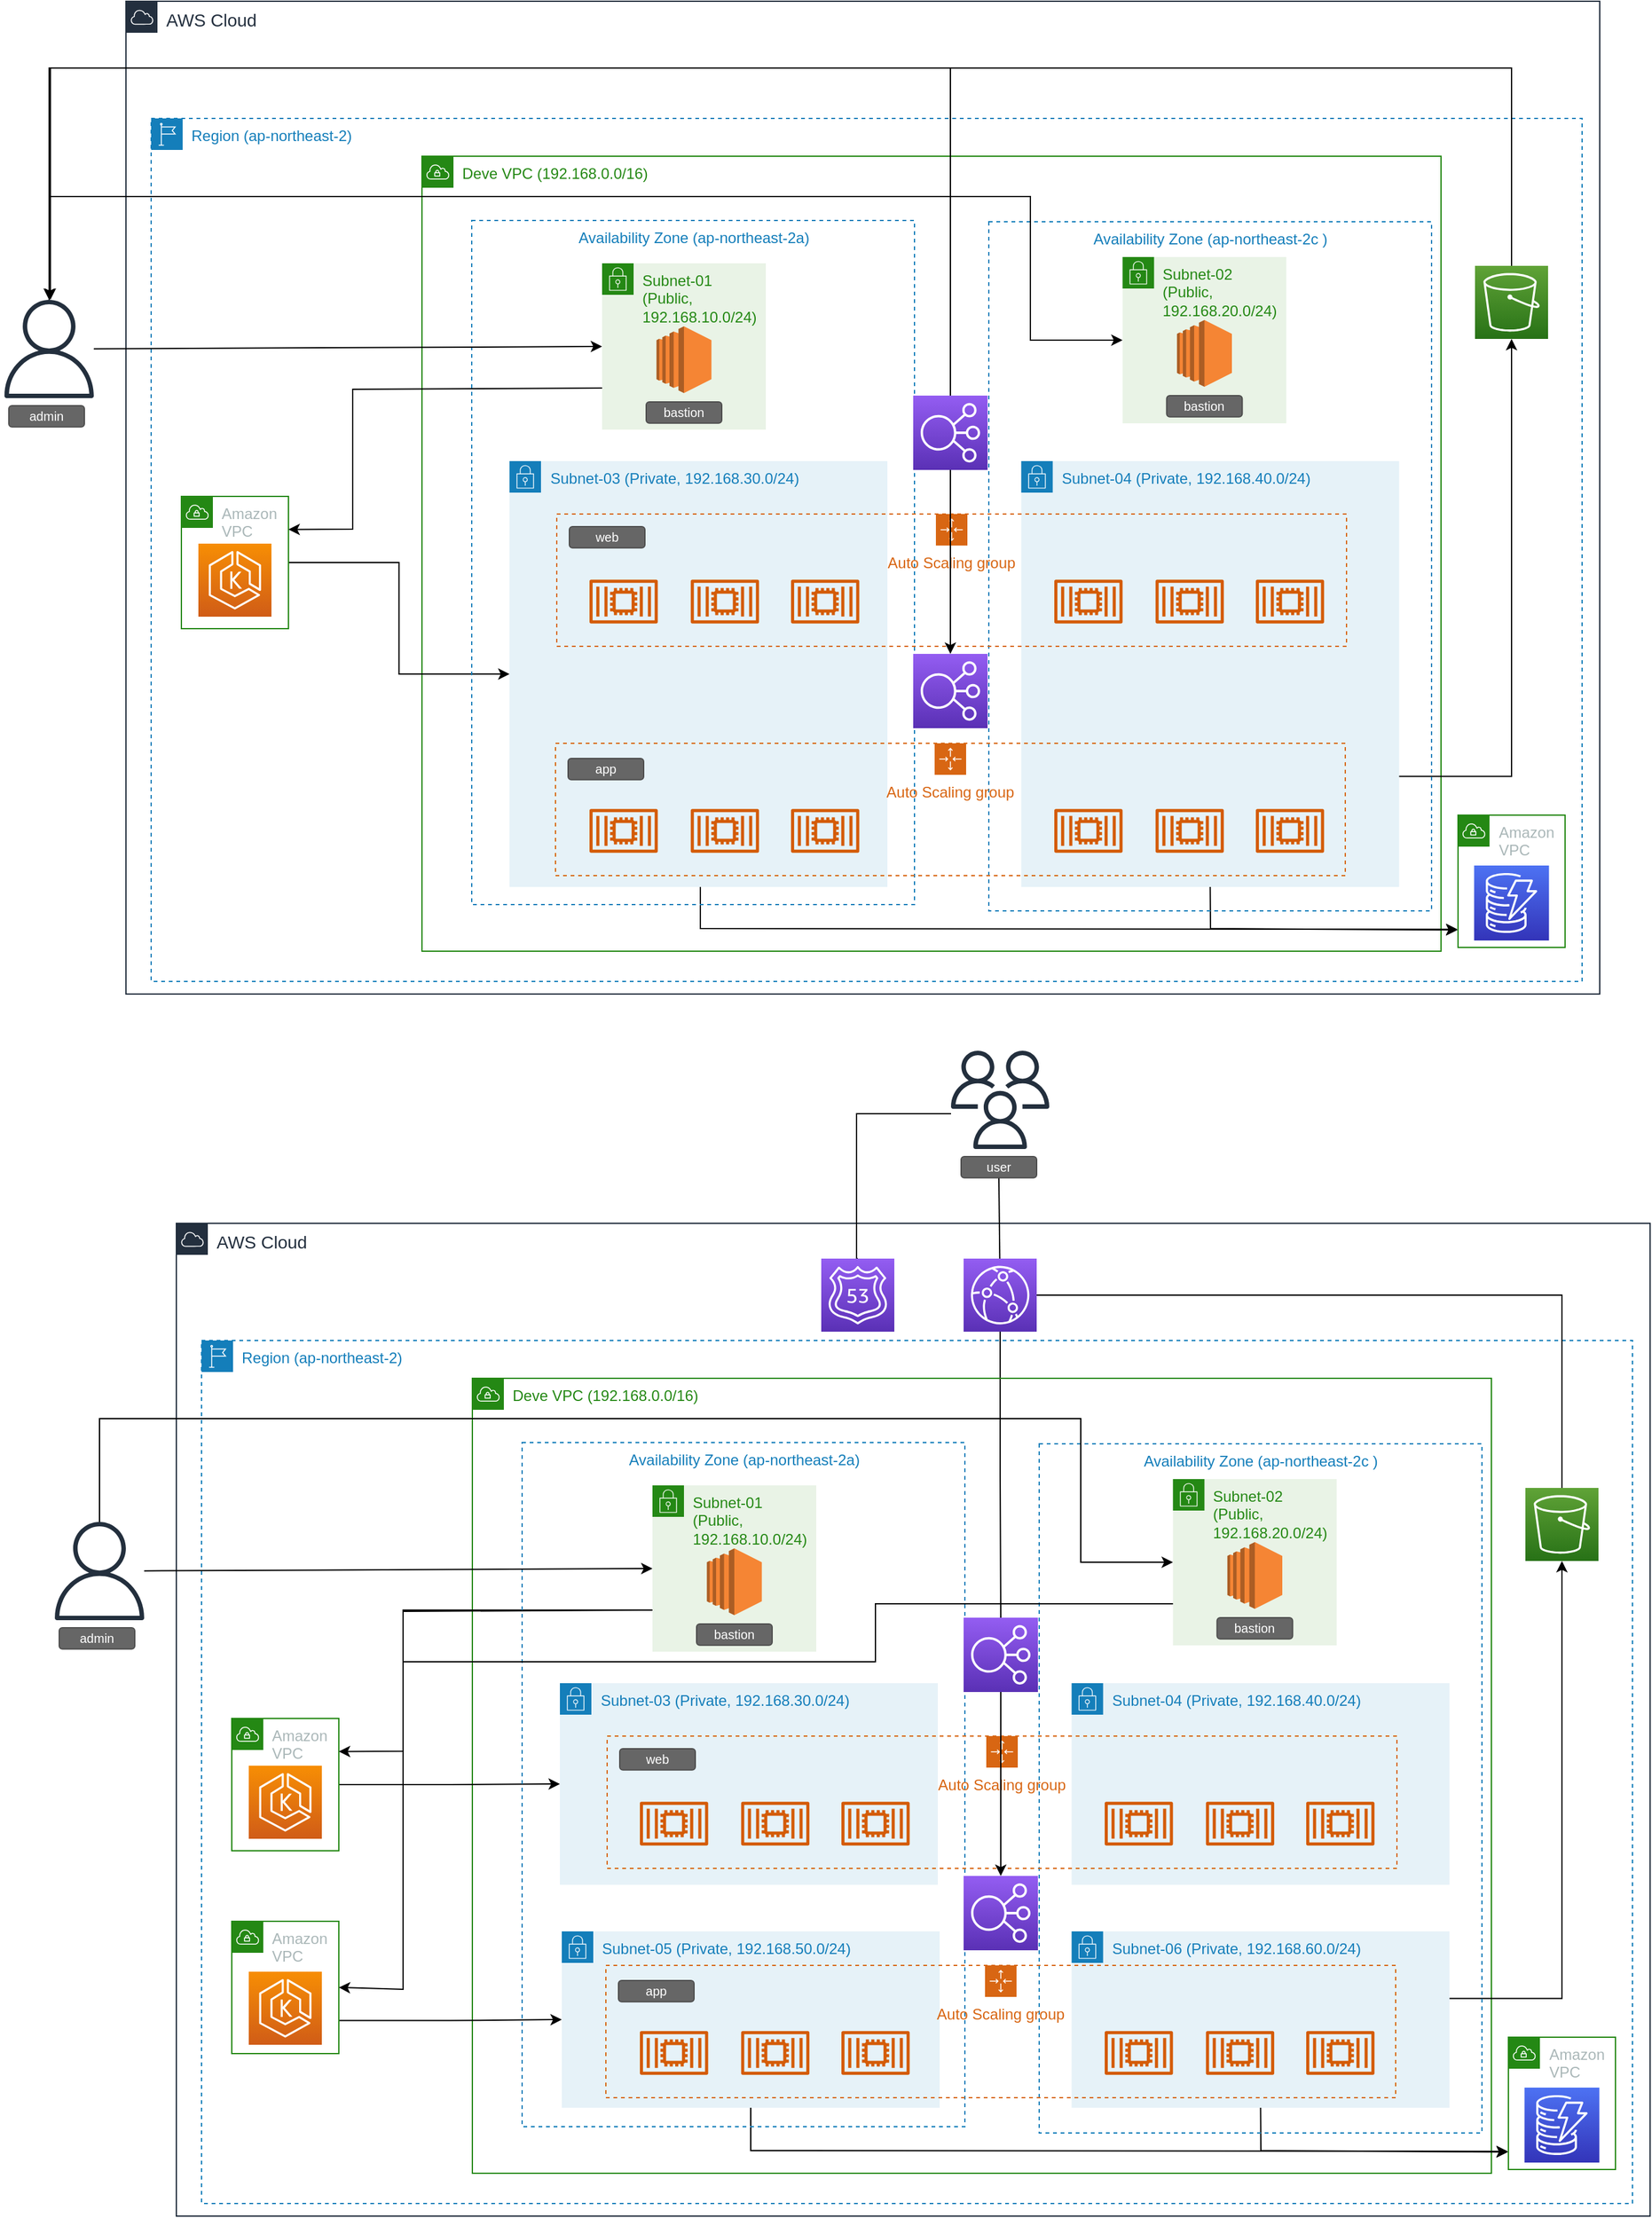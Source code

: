 <mxfile version="21.5.2" type="github">
  <diagram name="페이지-1" id="lneoix6-fOL7pXHiPb1I">
    <mxGraphModel dx="3270" dy="-155" grid="1" gridSize="10" guides="1" tooltips="1" connect="1" arrows="1" fold="1" page="1" pageScale="1" pageWidth="827" pageHeight="1169" math="0" shadow="0">
      <root>
        <mxCell id="0" />
        <mxCell id="1" parent="0" />
        <mxCell id="wNJFXbOBPGAfhAhCMsnr-1" value="&lt;font style=&quot;font-size: 14px;&quot;&gt;AWS Cloud&lt;/font&gt;" style="points=[[0,0],[0.25,0],[0.5,0],[0.75,0],[1,0],[1,0.25],[1,0.5],[1,0.75],[1,1],[0.75,1],[0.5,1],[0.25,1],[0,1],[0,0.75],[0,0.5],[0,0.25]];outlineConnect=0;gradientColor=none;html=1;whiteSpace=wrap;fontSize=12;fontStyle=0;container=0;pointerEvents=0;collapsible=0;recursiveResize=0;shape=mxgraph.aws4.group;grIcon=mxgraph.aws4.group_aws_cloud;strokeColor=#232F3E;fillColor=none;verticalAlign=top;align=left;spacingLeft=30;fontColor=#232F3E;dashed=0;" vertex="1" parent="1">
          <mxGeometry x="1130" y="2567" width="1170" height="788" as="geometry" />
        </mxCell>
        <mxCell id="wNJFXbOBPGAfhAhCMsnr-2" value="" style="group" vertex="1" connectable="0" parent="1">
          <mxGeometry x="1030" y="2804" width="78" height="100.88" as="geometry" />
        </mxCell>
        <mxCell id="wNJFXbOBPGAfhAhCMsnr-3" value="" style="sketch=0;outlineConnect=0;fontColor=#232F3E;gradientColor=none;fillColor=#232F3D;strokeColor=none;dashed=0;verticalLabelPosition=bottom;verticalAlign=top;align=center;html=1;fontSize=12;fontStyle=0;aspect=fixed;pointerEvents=1;shape=mxgraph.aws4.user;" vertex="1" parent="wNJFXbOBPGAfhAhCMsnr-2">
          <mxGeometry width="78" height="78" as="geometry" />
        </mxCell>
        <mxCell id="wNJFXbOBPGAfhAhCMsnr-4" value="admin" style="rounded=1;html=1;shadow=0;dashed=0;whiteSpace=wrap;fontSize=10;fillColor=#666666;align=center;strokeColor=#4D4D4D;fontColor=#ffffff;" vertex="1" parent="wNJFXbOBPGAfhAhCMsnr-2">
          <mxGeometry x="7" y="84" width="60" height="16.88" as="geometry" />
        </mxCell>
        <mxCell id="wNJFXbOBPGAfhAhCMsnr-5" value="Region (ap-northeast-2)" style="points=[[0,0],[0.25,0],[0.5,0],[0.75,0],[1,0],[1,0.25],[1,0.5],[1,0.75],[1,1],[0.75,1],[0.5,1],[0.25,1],[0,1],[0,0.75],[0,0.5],[0,0.25]];outlineConnect=0;gradientColor=none;html=1;whiteSpace=wrap;fontSize=12;fontStyle=0;container=0;pointerEvents=0;collapsible=0;recursiveResize=0;shape=mxgraph.aws4.group;grIcon=mxgraph.aws4.group_region;strokeColor=#147EBA;fillColor=none;verticalAlign=top;align=left;spacingLeft=30;fontColor=#147EBA;dashed=1;" vertex="1" parent="1">
          <mxGeometry x="1150" y="2660" width="1136" height="685" as="geometry" />
        </mxCell>
        <mxCell id="wNJFXbOBPGAfhAhCMsnr-6" value="&lt;font color=&quot;#248814&quot;&gt;Deve VPC (192.168.0.0/16)&lt;/font&gt;" style="points=[[0,0],[0.25,0],[0.5,0],[0.75,0],[1,0],[1,0.25],[1,0.5],[1,0.75],[1,1],[0.75,1],[0.5,1],[0.25,1],[0,1],[0,0.75],[0,0.5],[0,0.25]];outlineConnect=0;gradientColor=none;html=1;whiteSpace=wrap;fontSize=12;fontStyle=0;container=0;pointerEvents=0;collapsible=0;recursiveResize=0;shape=mxgraph.aws4.group;grIcon=mxgraph.aws4.group_vpc;strokeColor=#248814;fillColor=none;verticalAlign=top;align=left;spacingLeft=30;fontColor=#AAB7B8;dashed=0;" vertex="1" parent="1">
          <mxGeometry x="1365" y="2690" width="809" height="631" as="geometry" />
        </mxCell>
        <mxCell id="wNJFXbOBPGAfhAhCMsnr-7" style="edgeStyle=orthogonalEdgeStyle;rounded=0;orthogonalLoop=1;jettySize=auto;html=1;exitX=1;exitY=0.5;exitDx=0;exitDy=0;" edge="1" parent="1" source="wNJFXbOBPGAfhAhCMsnr-8" target="wNJFXbOBPGAfhAhCMsnr-22">
          <mxGeometry relative="1" as="geometry" />
        </mxCell>
        <mxCell id="wNJFXbOBPGAfhAhCMsnr-8" value="Amazon VPC" style="points=[[0,0],[0.25,0],[0.5,0],[0.75,0],[1,0],[1,0.25],[1,0.5],[1,0.75],[1,1],[0.75,1],[0.5,1],[0.25,1],[0,1],[0,0.75],[0,0.5],[0,0.25]];outlineConnect=0;gradientColor=none;html=1;whiteSpace=wrap;fontSize=12;fontStyle=0;container=1;pointerEvents=0;collapsible=0;recursiveResize=0;shape=mxgraph.aws4.group;grIcon=mxgraph.aws4.group_vpc;strokeColor=#248814;fillColor=none;verticalAlign=top;align=left;spacingLeft=30;fontColor=#AAB7B8;dashed=0;" vertex="1" parent="1">
          <mxGeometry x="1174" y="2960" width="85" height="105" as="geometry" />
        </mxCell>
        <mxCell id="wNJFXbOBPGAfhAhCMsnr-9" value="" style="sketch=0;points=[[0,0,0],[0.25,0,0],[0.5,0,0],[0.75,0,0],[1,0,0],[0,1,0],[0.25,1,0],[0.5,1,0],[0.75,1,0],[1,1,0],[0,0.25,0],[0,0.5,0],[0,0.75,0],[1,0.25,0],[1,0.5,0],[1,0.75,0]];outlineConnect=0;fontColor=#232F3E;gradientColor=#F78E04;gradientDirection=north;fillColor=#D05C17;strokeColor=#ffffff;dashed=0;verticalLabelPosition=bottom;verticalAlign=top;align=center;html=1;fontSize=12;fontStyle=0;aspect=fixed;shape=mxgraph.aws4.resourceIcon;resIcon=mxgraph.aws4.eks;" vertex="1" parent="wNJFXbOBPGAfhAhCMsnr-8">
          <mxGeometry x="13.5" y="37.5" width="58" height="58" as="geometry" />
        </mxCell>
        <mxCell id="wNJFXbOBPGAfhAhCMsnr-10" style="edgeStyle=none;rounded=0;orthogonalLoop=1;jettySize=auto;html=1;exitX=0;exitY=0.75;exitDx=0;exitDy=0;entryX=1;entryY=0.25;entryDx=0;entryDy=0;" edge="1" parent="1" source="wNJFXbOBPGAfhAhCMsnr-19" target="wNJFXbOBPGAfhAhCMsnr-8">
          <mxGeometry relative="1" as="geometry">
            <Array as="points">
              <mxPoint x="1310" y="2875" />
              <mxPoint x="1310" y="2986" />
            </Array>
            <mxPoint x="1310" y="2975" as="targetPoint" />
          </mxGeometry>
        </mxCell>
        <mxCell id="wNJFXbOBPGAfhAhCMsnr-11" style="edgeStyle=orthogonalEdgeStyle;rounded=0;orthogonalLoop=1;jettySize=auto;html=1;exitX=0.5;exitY=0;exitDx=0;exitDy=0;exitPerimeter=0;" edge="1" parent="1" source="wNJFXbOBPGAfhAhCMsnr-12" target="wNJFXbOBPGAfhAhCMsnr-3">
          <mxGeometry relative="1" as="geometry">
            <Array as="points">
              <mxPoint x="2230" y="2620" />
              <mxPoint x="1070" y="2620" />
            </Array>
          </mxGeometry>
        </mxCell>
        <mxCell id="wNJFXbOBPGAfhAhCMsnr-12" value="" style="sketch=0;points=[[0,0,0],[0.25,0,0],[0.5,0,0],[0.75,0,0],[1,0,0],[0,1,0],[0.25,1,0],[0.5,1,0],[0.75,1,0],[1,1,0],[0,0.25,0],[0,0.5,0],[0,0.75,0],[1,0.25,0],[1,0.5,0],[1,0.75,0]];outlineConnect=0;fontColor=#232F3E;gradientColor=#60A337;gradientDirection=north;fillColor=#277116;strokeColor=#ffffff;dashed=0;verticalLabelPosition=bottom;verticalAlign=top;align=center;html=1;fontSize=12;fontStyle=0;aspect=fixed;shape=mxgraph.aws4.resourceIcon;resIcon=mxgraph.aws4.s3;" vertex="1" parent="1">
          <mxGeometry x="2201" y="2777" width="58" height="58" as="geometry" />
        </mxCell>
        <mxCell id="wNJFXbOBPGAfhAhCMsnr-13" style="edgeStyle=orthogonalEdgeStyle;rounded=0;orthogonalLoop=1;jettySize=auto;html=1;exitX=1;exitY=0.25;exitDx=0;exitDy=0;entryX=0.5;entryY=1;entryDx=0;entryDy=0;entryPerimeter=0;" edge="1" parent="1" source="wNJFXbOBPGAfhAhCMsnr-30" target="wNJFXbOBPGAfhAhCMsnr-12">
          <mxGeometry relative="1" as="geometry">
            <Array as="points">
              <mxPoint x="2230" y="3182" />
            </Array>
          </mxGeometry>
        </mxCell>
        <mxCell id="wNJFXbOBPGAfhAhCMsnr-14" value="Amazon VPC" style="points=[[0,0],[0.25,0],[0.5,0],[0.75,0],[1,0],[1,0.25],[1,0.5],[1,0.75],[1,1],[0.75,1],[0.5,1],[0.25,1],[0,1],[0,0.75],[0,0.5],[0,0.25]];outlineConnect=0;gradientColor=none;html=1;whiteSpace=wrap;fontSize=12;fontStyle=0;container=1;pointerEvents=0;collapsible=0;recursiveResize=0;shape=mxgraph.aws4.group;grIcon=mxgraph.aws4.group_vpc;strokeColor=#248814;fillColor=none;verticalAlign=top;align=left;spacingLeft=30;fontColor=#AAB7B8;dashed=0;" vertex="1" parent="1">
          <mxGeometry x="2187.5" y="3213" width="85" height="105" as="geometry" />
        </mxCell>
        <mxCell id="wNJFXbOBPGAfhAhCMsnr-15" value="" style="sketch=0;points=[[0,0,0],[0.25,0,0],[0.5,0,0],[0.75,0,0],[1,0,0],[0,1,0],[0.25,1,0],[0.5,1,0],[0.75,1,0],[1,1,0],[0,0.25,0],[0,0.5,0],[0,0.75,0],[1,0.25,0],[1,0.5,0],[1,0.75,0]];outlineConnect=0;fontColor=#232F3E;gradientColor=#4D72F3;gradientDirection=north;fillColor=#3334B9;strokeColor=#ffffff;dashed=0;verticalLabelPosition=bottom;verticalAlign=top;align=center;html=1;fontSize=12;fontStyle=0;aspect=fixed;shape=mxgraph.aws4.resourceIcon;resIcon=mxgraph.aws4.dynamodb;" vertex="1" parent="wNJFXbOBPGAfhAhCMsnr-14">
          <mxGeometry x="12.78" y="40" width="59.44" height="59.44" as="geometry" />
        </mxCell>
        <mxCell id="wNJFXbOBPGAfhAhCMsnr-16" value="" style="endArrow=classic;html=1;rounded=0;exitX=0.5;exitY=1;exitDx=0;exitDy=0;entryX=-0.005;entryY=0.868;entryDx=0;entryDy=0;entryPerimeter=0;" edge="1" parent="1" target="wNJFXbOBPGAfhAhCMsnr-14">
          <mxGeometry width="50" height="50" relative="1" as="geometry">
            <mxPoint x="1990.75" y="3269" as="sourcePoint" />
            <mxPoint x="1585" y="3308" as="targetPoint" />
            <Array as="points">
              <mxPoint x="1991" y="3303" />
            </Array>
          </mxGeometry>
        </mxCell>
        <mxCell id="wNJFXbOBPGAfhAhCMsnr-17" value="" style="endArrow=classic;html=1;rounded=0;entryX=-0.005;entryY=0.863;entryDx=0;entryDy=0;exitX=0.5;exitY=1;exitDx=0;exitDy=0;entryPerimeter=0;" edge="1" parent="1" target="wNJFXbOBPGAfhAhCMsnr-14">
          <mxGeometry width="50" height="50" relative="1" as="geometry">
            <mxPoint x="1586" y="3269" as="sourcePoint" />
            <mxPoint x="1585.114" y="3300" as="targetPoint" />
            <Array as="points">
              <mxPoint x="1586" y="3303" />
            </Array>
          </mxGeometry>
        </mxCell>
        <mxCell id="wNJFXbOBPGAfhAhCMsnr-18" value="Availability Zone (ap-northeast-2a)" style="fillColor=none;strokeColor=#147EBA;dashed=1;verticalAlign=top;fontStyle=0;fontColor=#147EBA;whiteSpace=wrap;html=1;" vertex="1" parent="1">
          <mxGeometry x="1404.5" y="2741" width="351.5" height="543" as="geometry" />
        </mxCell>
        <mxCell id="wNJFXbOBPGAfhAhCMsnr-19" value="Subnet-01 (Public, 192.168.10.0/24)" style="points=[[0,0],[0.25,0],[0.5,0],[0.75,0],[1,0],[1,0.25],[1,0.5],[1,0.75],[1,1],[0.75,1],[0.5,1],[0.25,1],[0,1],[0,0.75],[0,0.5],[0,0.25]];outlineConnect=0;gradientColor=none;html=1;whiteSpace=wrap;fontSize=12;fontStyle=0;container=1;pointerEvents=0;collapsible=0;recursiveResize=0;shape=mxgraph.aws4.group;grIcon=mxgraph.aws4.group_security_group;grStroke=0;strokeColor=#248814;fillColor=#E9F3E6;verticalAlign=top;align=left;spacingLeft=30;fontColor=#248814;dashed=0;" vertex="1" parent="1">
          <mxGeometry x="1508" y="2775" width="130" height="132" as="geometry" />
        </mxCell>
        <mxCell id="wNJFXbOBPGAfhAhCMsnr-20" value="" style="outlineConnect=0;dashed=0;verticalLabelPosition=bottom;verticalAlign=top;align=center;html=1;shape=mxgraph.aws3.ec2;fillColor=#F58534;gradientColor=none;" vertex="1" parent="wNJFXbOBPGAfhAhCMsnr-19">
          <mxGeometry x="43.2" y="50" width="43.6" height="53" as="geometry" />
        </mxCell>
        <mxCell id="wNJFXbOBPGAfhAhCMsnr-21" value="bastion" style="rounded=1;html=1;shadow=0;dashed=0;whiteSpace=wrap;fontSize=10;fillColor=#666666;align=center;strokeColor=#4D4D4D;fontColor=#ffffff;" vertex="1" parent="wNJFXbOBPGAfhAhCMsnr-19">
          <mxGeometry x="35" y="110" width="60" height="16.88" as="geometry" />
        </mxCell>
        <mxCell id="wNJFXbOBPGAfhAhCMsnr-22" value="Subnet-03 (Private, 192.168.30.0/24)" style="points=[[0,0],[0.25,0],[0.5,0],[0.75,0],[1,0],[1,0.25],[1,0.5],[1,0.75],[1,1],[0.75,1],[0.5,1],[0.25,1],[0,1],[0,0.75],[0,0.5],[0,0.25]];outlineConnect=0;gradientColor=none;html=1;whiteSpace=wrap;fontSize=12;fontStyle=0;container=1;pointerEvents=0;collapsible=0;recursiveResize=0;shape=mxgraph.aws4.group;grIcon=mxgraph.aws4.group_security_group;grStroke=0;strokeColor=#147EBA;fillColor=#E6F2F8;verticalAlign=top;align=left;spacingLeft=30;fontColor=#147EBA;dashed=0;" vertex="1" parent="1">
          <mxGeometry x="1434.5" y="2932" width="300" height="338" as="geometry" />
        </mxCell>
        <mxCell id="wNJFXbOBPGAfhAhCMsnr-23" style="edgeStyle=none;rounded=0;orthogonalLoop=1;jettySize=auto;html=1;entryX=0;entryY=0.75;entryDx=0;entryDy=0;" edge="1" parent="wNJFXbOBPGAfhAhCMsnr-22">
          <mxGeometry relative="1" as="geometry">
            <mxPoint x="30" y="118.75" as="sourcePoint" />
            <mxPoint x="30" y="118.75" as="targetPoint" />
          </mxGeometry>
        </mxCell>
        <mxCell id="wNJFXbOBPGAfhAhCMsnr-24" value="Availability Zone (ap-northeast-2c )" style="fillColor=none;strokeColor=#147EBA;dashed=1;verticalAlign=top;fontStyle=0;fontColor=#147EBA;whiteSpace=wrap;html=1;" vertex="1" parent="1">
          <mxGeometry x="1815" y="2742" width="351.5" height="547" as="geometry" />
        </mxCell>
        <mxCell id="wNJFXbOBPGAfhAhCMsnr-25" value="Subnet-04 (Private, 192.168.40.0/24)" style="points=[[0,0],[0.25,0],[0.5,0],[0.75,0],[1,0],[1,0.25],[1,0.5],[1,0.75],[1,1],[0.75,1],[0.5,1],[0.25,1],[0,1],[0,0.75],[0,0.5],[0,0.25]];outlineConnect=0;gradientColor=none;html=1;whiteSpace=wrap;fontSize=12;fontStyle=0;container=1;pointerEvents=0;collapsible=0;recursiveResize=0;shape=mxgraph.aws4.group;grIcon=mxgraph.aws4.group_security_group;grStroke=0;strokeColor=#147EBA;fillColor=#E6F2F8;verticalAlign=top;align=left;spacingLeft=30;fontColor=#147EBA;dashed=0;" vertex="1" parent="1">
          <mxGeometry x="1840.75" y="2932" width="300" height="338" as="geometry" />
        </mxCell>
        <mxCell id="wNJFXbOBPGAfhAhCMsnr-26" value="Auto Scaling group" style="points=[[0,0],[0.25,0],[0.5,0],[0.75,0],[1,0],[1,0.25],[1,0.5],[1,0.75],[1,1],[0.75,1],[0.5,1],[0.25,1],[0,1],[0,0.75],[0,0.5],[0,0.25]];outlineConnect=0;gradientColor=none;html=1;whiteSpace=wrap;fontSize=12;fontStyle=0;container=1;pointerEvents=0;collapsible=0;recursiveResize=0;shape=mxgraph.aws4.groupCenter;grIcon=mxgraph.aws4.group_auto_scaling_group;grStroke=1;strokeColor=#D86613;fillColor=none;verticalAlign=top;align=center;fontColor=#D86613;dashed=1;spacingTop=25;" vertex="1" parent="1">
          <mxGeometry x="1472" y="2974" width="627" height="105" as="geometry" />
        </mxCell>
        <mxCell id="wNJFXbOBPGAfhAhCMsnr-27" value="web" style="rounded=1;html=1;shadow=0;dashed=0;whiteSpace=wrap;fontSize=10;fillColor=#666666;align=center;strokeColor=#4D4D4D;fontColor=#ffffff;" vertex="1" parent="wNJFXbOBPGAfhAhCMsnr-26">
          <mxGeometry x="10" y="10" width="60" height="16.88" as="geometry" />
        </mxCell>
        <mxCell id="wNJFXbOBPGAfhAhCMsnr-28" style="edgeStyle=none;rounded=0;orthogonalLoop=1;jettySize=auto;html=1;entryX=0;entryY=0.75;entryDx=0;entryDy=0;" edge="1" parent="1" source="wNJFXbOBPGAfhAhCMsnr-26" target="wNJFXbOBPGAfhAhCMsnr-26">
          <mxGeometry relative="1" as="geometry" />
        </mxCell>
        <mxCell id="wNJFXbOBPGAfhAhCMsnr-29" value="" style="sketch=0;points=[[0,0,0],[0.25,0,0],[0.5,0,0],[0.75,0,0],[1,0,0],[0,1,0],[0.25,1,0],[0.5,1,0],[0.75,1,0],[1,1,0],[0,0.25,0],[0,0.5,0],[0,0.75,0],[1,0.25,0],[1,0.5,0],[1,0.75,0]];outlineConnect=0;fontColor=#232F3E;gradientColor=#945DF2;gradientDirection=north;fillColor=#5A30B5;strokeColor=#ffffff;dashed=0;verticalLabelPosition=bottom;verticalAlign=top;align=center;html=1;fontSize=12;fontStyle=0;aspect=fixed;shape=mxgraph.aws4.resourceIcon;resIcon=mxgraph.aws4.elastic_load_balancing;" vertex="1" parent="1">
          <mxGeometry x="1755" y="3085" width="59" height="59" as="geometry" />
        </mxCell>
        <mxCell id="wNJFXbOBPGAfhAhCMsnr-30" value="Auto Scaling group" style="points=[[0,0],[0.25,0],[0.5,0],[0.75,0],[1,0],[1,0.25],[1,0.5],[1,0.75],[1,1],[0.75,1],[0.5,1],[0.25,1],[0,1],[0,0.75],[0,0.5],[0,0.25]];outlineConnect=0;gradientColor=none;html=1;whiteSpace=wrap;fontSize=12;fontStyle=0;container=1;pointerEvents=0;collapsible=0;recursiveResize=0;shape=mxgraph.aws4.groupCenter;grIcon=mxgraph.aws4.group_auto_scaling_group;grStroke=1;strokeColor=#D86613;fillColor=none;verticalAlign=top;align=center;fontColor=#D86613;dashed=1;spacingTop=25;" vertex="1" parent="1">
          <mxGeometry x="1471" y="3156" width="627" height="105" as="geometry" />
        </mxCell>
        <mxCell id="wNJFXbOBPGAfhAhCMsnr-31" value="app" style="rounded=1;html=1;shadow=0;dashed=0;whiteSpace=wrap;fontSize=10;fillColor=#666666;align=center;strokeColor=#4D4D4D;fontColor=#ffffff;" vertex="1" parent="wNJFXbOBPGAfhAhCMsnr-30">
          <mxGeometry x="10" y="12" width="60" height="16.88" as="geometry" />
        </mxCell>
        <mxCell id="wNJFXbOBPGAfhAhCMsnr-32" value="" style="sketch=0;outlineConnect=0;fontColor=#232F3E;gradientColor=none;fillColor=#D45B07;strokeColor=none;dashed=0;verticalLabelPosition=bottom;verticalAlign=top;align=center;html=1;fontSize=12;fontStyle=0;aspect=fixed;pointerEvents=1;shape=mxgraph.aws4.container_2;" vertex="1" parent="1">
          <mxGeometry x="1498" y="3026" width="54.2" height="35" as="geometry" />
        </mxCell>
        <mxCell id="wNJFXbOBPGAfhAhCMsnr-33" value="" style="sketch=0;outlineConnect=0;fontColor=#232F3E;gradientColor=none;fillColor=#D45B07;strokeColor=none;dashed=0;verticalLabelPosition=bottom;verticalAlign=top;align=center;html=1;fontSize=12;fontStyle=0;aspect=fixed;pointerEvents=1;shape=mxgraph.aws4.container_2;" vertex="1" parent="1">
          <mxGeometry x="1578.38" y="3026" width="54.2" height="35" as="geometry" />
        </mxCell>
        <mxCell id="wNJFXbOBPGAfhAhCMsnr-34" value="" style="sketch=0;outlineConnect=0;fontColor=#232F3E;gradientColor=none;fillColor=#D45B07;strokeColor=none;dashed=0;verticalLabelPosition=bottom;verticalAlign=top;align=center;html=1;fontSize=12;fontStyle=0;aspect=fixed;pointerEvents=1;shape=mxgraph.aws4.container_2;" vertex="1" parent="1">
          <mxGeometry x="1657.98" y="3026" width="54.2" height="35" as="geometry" />
        </mxCell>
        <mxCell id="wNJFXbOBPGAfhAhCMsnr-35" value="" style="sketch=0;outlineConnect=0;fontColor=#232F3E;gradientColor=none;fillColor=#D45B07;strokeColor=none;dashed=0;verticalLabelPosition=bottom;verticalAlign=top;align=center;html=1;fontSize=12;fontStyle=0;aspect=fixed;pointerEvents=1;shape=mxgraph.aws4.container_2;" vertex="1" parent="1">
          <mxGeometry x="1867" y="3026" width="54.2" height="35" as="geometry" />
        </mxCell>
        <mxCell id="wNJFXbOBPGAfhAhCMsnr-36" value="" style="sketch=0;outlineConnect=0;fontColor=#232F3E;gradientColor=none;fillColor=#D45B07;strokeColor=none;dashed=0;verticalLabelPosition=bottom;verticalAlign=top;align=center;html=1;fontSize=12;fontStyle=0;aspect=fixed;pointerEvents=1;shape=mxgraph.aws4.container_2;" vertex="1" parent="1">
          <mxGeometry x="1947.38" y="3026" width="54.2" height="35" as="geometry" />
        </mxCell>
        <mxCell id="wNJFXbOBPGAfhAhCMsnr-37" value="" style="sketch=0;outlineConnect=0;fontColor=#232F3E;gradientColor=none;fillColor=#D45B07;strokeColor=none;dashed=0;verticalLabelPosition=bottom;verticalAlign=top;align=center;html=1;fontSize=12;fontStyle=0;aspect=fixed;pointerEvents=1;shape=mxgraph.aws4.container_2;" vertex="1" parent="1">
          <mxGeometry x="2026.98" y="3026" width="54.2" height="35" as="geometry" />
        </mxCell>
        <mxCell id="wNJFXbOBPGAfhAhCMsnr-38" value="" style="sketch=0;outlineConnect=0;fontColor=#232F3E;gradientColor=none;fillColor=#D45B07;strokeColor=none;dashed=0;verticalLabelPosition=bottom;verticalAlign=top;align=center;html=1;fontSize=12;fontStyle=0;aspect=fixed;pointerEvents=1;shape=mxgraph.aws4.container_2;" vertex="1" parent="1">
          <mxGeometry x="1498" y="3208" width="54.2" height="35" as="geometry" />
        </mxCell>
        <mxCell id="wNJFXbOBPGAfhAhCMsnr-39" value="" style="sketch=0;outlineConnect=0;fontColor=#232F3E;gradientColor=none;fillColor=#D45B07;strokeColor=none;dashed=0;verticalLabelPosition=bottom;verticalAlign=top;align=center;html=1;fontSize=12;fontStyle=0;aspect=fixed;pointerEvents=1;shape=mxgraph.aws4.container_2;" vertex="1" parent="1">
          <mxGeometry x="1578.38" y="3208" width="54.2" height="35" as="geometry" />
        </mxCell>
        <mxCell id="wNJFXbOBPGAfhAhCMsnr-40" value="" style="sketch=0;outlineConnect=0;fontColor=#232F3E;gradientColor=none;fillColor=#D45B07;strokeColor=none;dashed=0;verticalLabelPosition=bottom;verticalAlign=top;align=center;html=1;fontSize=12;fontStyle=0;aspect=fixed;pointerEvents=1;shape=mxgraph.aws4.container_2;" vertex="1" parent="1">
          <mxGeometry x="1657.98" y="3208" width="54.2" height="35" as="geometry" />
        </mxCell>
        <mxCell id="wNJFXbOBPGAfhAhCMsnr-41" value="" style="sketch=0;outlineConnect=0;fontColor=#232F3E;gradientColor=none;fillColor=#D45B07;strokeColor=none;dashed=0;verticalLabelPosition=bottom;verticalAlign=top;align=center;html=1;fontSize=12;fontStyle=0;aspect=fixed;pointerEvents=1;shape=mxgraph.aws4.container_2;" vertex="1" parent="1">
          <mxGeometry x="1867" y="3208" width="54.2" height="35" as="geometry" />
        </mxCell>
        <mxCell id="wNJFXbOBPGAfhAhCMsnr-42" value="" style="sketch=0;outlineConnect=0;fontColor=#232F3E;gradientColor=none;fillColor=#D45B07;strokeColor=none;dashed=0;verticalLabelPosition=bottom;verticalAlign=top;align=center;html=1;fontSize=12;fontStyle=0;aspect=fixed;pointerEvents=1;shape=mxgraph.aws4.container_2;" vertex="1" parent="1">
          <mxGeometry x="1947.38" y="3208" width="54.2" height="35" as="geometry" />
        </mxCell>
        <mxCell id="wNJFXbOBPGAfhAhCMsnr-43" value="" style="sketch=0;outlineConnect=0;fontColor=#232F3E;gradientColor=none;fillColor=#D45B07;strokeColor=none;dashed=0;verticalLabelPosition=bottom;verticalAlign=top;align=center;html=1;fontSize=12;fontStyle=0;aspect=fixed;pointerEvents=1;shape=mxgraph.aws4.container_2;" vertex="1" parent="1">
          <mxGeometry x="2026.98" y="3208" width="54.2" height="35" as="geometry" />
        </mxCell>
        <mxCell id="wNJFXbOBPGAfhAhCMsnr-44" value="Subnet-02 (Public, 192.168.20.0/24)" style="points=[[0,0],[0.25,0],[0.5,0],[0.75,0],[1,0],[1,0.25],[1,0.5],[1,0.75],[1,1],[0.75,1],[0.5,1],[0.25,1],[0,1],[0,0.75],[0,0.5],[0,0.25]];outlineConnect=0;gradientColor=none;html=1;whiteSpace=wrap;fontSize=12;fontStyle=0;container=1;pointerEvents=0;collapsible=0;recursiveResize=0;shape=mxgraph.aws4.group;grIcon=mxgraph.aws4.group_security_group;grStroke=0;strokeColor=#248814;fillColor=#E9F3E6;verticalAlign=top;align=left;spacingLeft=30;fontColor=#248814;dashed=0;" vertex="1" parent="1">
          <mxGeometry x="1921.2" y="2770" width="130" height="132" as="geometry" />
        </mxCell>
        <mxCell id="wNJFXbOBPGAfhAhCMsnr-45" value="" style="outlineConnect=0;dashed=0;verticalLabelPosition=bottom;verticalAlign=top;align=center;html=1;shape=mxgraph.aws3.ec2;fillColor=#F58534;gradientColor=none;" vertex="1" parent="wNJFXbOBPGAfhAhCMsnr-44">
          <mxGeometry x="43.2" y="50" width="43.6" height="53" as="geometry" />
        </mxCell>
        <mxCell id="wNJFXbOBPGAfhAhCMsnr-46" value="bastion" style="rounded=1;html=1;shadow=0;dashed=0;whiteSpace=wrap;fontSize=10;fillColor=#666666;align=center;strokeColor=#4D4D4D;fontColor=#ffffff;" vertex="1" parent="wNJFXbOBPGAfhAhCMsnr-44">
          <mxGeometry x="35" y="110" width="60" height="16.88" as="geometry" />
        </mxCell>
        <mxCell id="wNJFXbOBPGAfhAhCMsnr-47" style="edgeStyle=orthogonalEdgeStyle;rounded=0;orthogonalLoop=1;jettySize=auto;html=1;exitX=0.5;exitY=0;exitDx=0;exitDy=0;exitPerimeter=0;" edge="1" parent="1" source="wNJFXbOBPGAfhAhCMsnr-48" target="wNJFXbOBPGAfhAhCMsnr-3">
          <mxGeometry relative="1" as="geometry">
            <Array as="points">
              <mxPoint x="1785" y="2620" />
              <mxPoint x="1069" y="2620" />
            </Array>
          </mxGeometry>
        </mxCell>
        <mxCell id="wNJFXbOBPGAfhAhCMsnr-48" value="" style="sketch=0;points=[[0,0,0],[0.25,0,0],[0.5,0,0],[0.75,0,0],[1,0,0],[0,1,0],[0.25,1,0],[0.5,1,0],[0.75,1,0],[1,1,0],[0,0.25,0],[0,0.5,0],[0,0.75,0],[1,0.25,0],[1,0.5,0],[1,0.75,0]];outlineConnect=0;fontColor=#232F3E;gradientColor=#945DF2;gradientDirection=north;fillColor=#5A30B5;strokeColor=#ffffff;dashed=0;verticalLabelPosition=bottom;verticalAlign=top;align=center;html=1;fontSize=12;fontStyle=0;aspect=fixed;shape=mxgraph.aws4.resourceIcon;resIcon=mxgraph.aws4.elastic_load_balancing;" vertex="1" parent="1">
          <mxGeometry x="1755" y="2880" width="59" height="59" as="geometry" />
        </mxCell>
        <mxCell id="wNJFXbOBPGAfhAhCMsnr-49" style="edgeStyle=orthogonalEdgeStyle;rounded=0;orthogonalLoop=1;jettySize=auto;html=1;exitX=0.5;exitY=1;exitDx=0;exitDy=0;exitPerimeter=0;" edge="1" parent="1" source="wNJFXbOBPGAfhAhCMsnr-48" target="wNJFXbOBPGAfhAhCMsnr-29">
          <mxGeometry relative="1" as="geometry" />
        </mxCell>
        <mxCell id="wNJFXbOBPGAfhAhCMsnr-50" value="" style="endArrow=classic;html=1;rounded=0;entryX=0;entryY=0.5;entryDx=0;entryDy=0;" edge="1" parent="1" source="wNJFXbOBPGAfhAhCMsnr-3" target="wNJFXbOBPGAfhAhCMsnr-19">
          <mxGeometry width="50" height="50" relative="1" as="geometry">
            <mxPoint x="1599" y="3010" as="sourcePoint" />
            <mxPoint x="1649" y="2960" as="targetPoint" />
          </mxGeometry>
        </mxCell>
        <mxCell id="wNJFXbOBPGAfhAhCMsnr-51" value="" style="endArrow=classic;html=1;rounded=0;entryX=0;entryY=0.5;entryDx=0;entryDy=0;" edge="1" parent="1" source="wNJFXbOBPGAfhAhCMsnr-3" target="wNJFXbOBPGAfhAhCMsnr-44">
          <mxGeometry width="50" height="50" relative="1" as="geometry">
            <mxPoint x="1599" y="3010" as="sourcePoint" />
            <mxPoint x="1649" y="2960" as="targetPoint" />
            <Array as="points">
              <mxPoint x="1069" y="2722" />
              <mxPoint x="1848" y="2722" />
              <mxPoint x="1848" y="2836" />
            </Array>
          </mxGeometry>
        </mxCell>
        <mxCell id="wNJFXbOBPGAfhAhCMsnr-52" value="&lt;font style=&quot;font-size: 14px;&quot;&gt;AWS Cloud&lt;/font&gt;" style="points=[[0,0],[0.25,0],[0.5,0],[0.75,0],[1,0],[1,0.25],[1,0.5],[1,0.75],[1,1],[0.75,1],[0.5,1],[0.25,1],[0,1],[0,0.75],[0,0.5],[0,0.25]];outlineConnect=0;gradientColor=none;html=1;whiteSpace=wrap;fontSize=12;fontStyle=0;container=0;pointerEvents=0;collapsible=0;recursiveResize=0;shape=mxgraph.aws4.group;grIcon=mxgraph.aws4.group_aws_cloud;strokeColor=#232F3E;fillColor=none;verticalAlign=top;align=left;spacingLeft=30;fontColor=#232F3E;dashed=0;" vertex="1" parent="1">
          <mxGeometry x="1170" y="3537" width="1170" height="788" as="geometry" />
        </mxCell>
        <mxCell id="wNJFXbOBPGAfhAhCMsnr-53" value="" style="endArrow=none;html=1;rounded=0;entryX=0.5;entryY=1;entryDx=0;entryDy=0;" edge="1" parent="1" source="wNJFXbOBPGAfhAhCMsnr-65" target="wNJFXbOBPGAfhAhCMsnr-56">
          <mxGeometry width="50" height="50" relative="1" as="geometry">
            <mxPoint x="1811" y="3570" as="sourcePoint" />
            <mxPoint x="1861" y="3520" as="targetPoint" />
          </mxGeometry>
        </mxCell>
        <mxCell id="wNJFXbOBPGAfhAhCMsnr-54" value="" style="group" vertex="1" connectable="0" parent="1">
          <mxGeometry x="1785" y="3400" width="78" height="100.88" as="geometry" />
        </mxCell>
        <mxCell id="wNJFXbOBPGAfhAhCMsnr-55" value="" style="sketch=0;outlineConnect=0;fontColor=#232F3E;gradientColor=none;fillColor=#232F3D;strokeColor=none;dashed=0;verticalLabelPosition=bottom;verticalAlign=top;align=center;html=1;fontSize=12;fontStyle=0;aspect=fixed;pointerEvents=1;shape=mxgraph.aws4.users;" vertex="1" parent="wNJFXbOBPGAfhAhCMsnr-54">
          <mxGeometry width="78" height="78" as="geometry" />
        </mxCell>
        <mxCell id="wNJFXbOBPGAfhAhCMsnr-56" value="user" style="rounded=1;html=1;shadow=0;dashed=0;whiteSpace=wrap;fontSize=10;fillColor=#666666;align=center;strokeColor=#4D4D4D;fontColor=#ffffff;" vertex="1" parent="wNJFXbOBPGAfhAhCMsnr-54">
          <mxGeometry x="8" y="84" width="60" height="16.88" as="geometry" />
        </mxCell>
        <mxCell id="wNJFXbOBPGAfhAhCMsnr-57" value="" style="group" vertex="1" connectable="0" parent="1">
          <mxGeometry x="1070" y="3774" width="78" height="100.88" as="geometry" />
        </mxCell>
        <mxCell id="wNJFXbOBPGAfhAhCMsnr-58" value="" style="sketch=0;outlineConnect=0;fontColor=#232F3E;gradientColor=none;fillColor=#232F3D;strokeColor=none;dashed=0;verticalLabelPosition=bottom;verticalAlign=top;align=center;html=1;fontSize=12;fontStyle=0;aspect=fixed;pointerEvents=1;shape=mxgraph.aws4.user;" vertex="1" parent="wNJFXbOBPGAfhAhCMsnr-57">
          <mxGeometry width="78" height="78" as="geometry" />
        </mxCell>
        <mxCell id="wNJFXbOBPGAfhAhCMsnr-59" value="admin" style="rounded=1;html=1;shadow=0;dashed=0;whiteSpace=wrap;fontSize=10;fillColor=#666666;align=center;strokeColor=#4D4D4D;fontColor=#ffffff;" vertex="1" parent="wNJFXbOBPGAfhAhCMsnr-57">
          <mxGeometry x="7" y="84" width="60" height="16.88" as="geometry" />
        </mxCell>
        <mxCell id="wNJFXbOBPGAfhAhCMsnr-60" value="Region (ap-northeast-2)" style="points=[[0,0],[0.25,0],[0.5,0],[0.75,0],[1,0],[1,0.25],[1,0.5],[1,0.75],[1,1],[0.75,1],[0.5,1],[0.25,1],[0,1],[0,0.75],[0,0.5],[0,0.25]];outlineConnect=0;gradientColor=none;html=1;whiteSpace=wrap;fontSize=12;fontStyle=0;container=0;pointerEvents=0;collapsible=0;recursiveResize=0;shape=mxgraph.aws4.group;grIcon=mxgraph.aws4.group_region;strokeColor=#147EBA;fillColor=none;verticalAlign=top;align=left;spacingLeft=30;fontColor=#147EBA;dashed=1;" vertex="1" parent="1">
          <mxGeometry x="1190" y="3630" width="1136" height="685" as="geometry" />
        </mxCell>
        <mxCell id="wNJFXbOBPGAfhAhCMsnr-61" style="edgeStyle=orthogonalEdgeStyle;rounded=0;orthogonalLoop=1;jettySize=auto;html=1;exitX=0.5;exitY=0;exitDx=0;exitDy=0;exitPerimeter=0;endArrow=none;endFill=0;" edge="1" parent="1" source="wNJFXbOBPGAfhAhCMsnr-62" target="wNJFXbOBPGAfhAhCMsnr-55">
          <mxGeometry relative="1" as="geometry">
            <Array as="points">
              <mxPoint x="1710" y="3565" />
              <mxPoint x="1710" y="3450" />
            </Array>
          </mxGeometry>
        </mxCell>
        <mxCell id="wNJFXbOBPGAfhAhCMsnr-62" value="" style="sketch=0;points=[[0,0,0],[0.25,0,0],[0.5,0,0],[0.75,0,0],[1,0,0],[0,1,0],[0.25,1,0],[0.5,1,0],[0.75,1,0],[1,1,0],[0,0.25,0],[0,0.5,0],[0,0.75,0],[1,0.25,0],[1,0.5,0],[1,0.75,0]];outlineConnect=0;fontColor=#232F3E;gradientColor=#945DF2;gradientDirection=north;fillColor=#5A30B5;strokeColor=#ffffff;dashed=0;verticalLabelPosition=bottom;verticalAlign=top;align=center;html=1;fontSize=12;fontStyle=0;aspect=fixed;shape=mxgraph.aws4.resourceIcon;resIcon=mxgraph.aws4.route_53;" vertex="1" parent="1">
          <mxGeometry x="1682" y="3565" width="58" height="58" as="geometry" />
        </mxCell>
        <mxCell id="wNJFXbOBPGAfhAhCMsnr-63" style="edgeStyle=orthogonalEdgeStyle;rounded=0;orthogonalLoop=1;jettySize=auto;html=1;exitX=0.5;exitY=1;exitDx=0;exitDy=0;exitPerimeter=0;endArrow=none;endFill=0;" edge="1" parent="1" source="wNJFXbOBPGAfhAhCMsnr-65" target="wNJFXbOBPGAfhAhCMsnr-112">
          <mxGeometry relative="1" as="geometry" />
        </mxCell>
        <mxCell id="wNJFXbOBPGAfhAhCMsnr-64" style="edgeStyle=orthogonalEdgeStyle;rounded=0;orthogonalLoop=1;jettySize=auto;html=1;exitX=1;exitY=0.5;exitDx=0;exitDy=0;exitPerimeter=0;entryX=0.5;entryY=0;entryDx=0;entryDy=0;entryPerimeter=0;endArrow=none;endFill=0;" edge="1" parent="1" source="wNJFXbOBPGAfhAhCMsnr-65" target="wNJFXbOBPGAfhAhCMsnr-75">
          <mxGeometry relative="1" as="geometry" />
        </mxCell>
        <mxCell id="wNJFXbOBPGAfhAhCMsnr-65" value="" style="sketch=0;points=[[0,0,0],[0.25,0,0],[0.5,0,0],[0.75,0,0],[1,0,0],[0,1,0],[0.25,1,0],[0.5,1,0],[0.75,1,0],[1,1,0],[0,0.25,0],[0,0.5,0],[0,0.75,0],[1,0.25,0],[1,0.5,0],[1,0.75,0]];outlineConnect=0;fontColor=#232F3E;gradientColor=#945DF2;gradientDirection=north;fillColor=#5A30B5;strokeColor=#ffffff;dashed=0;verticalLabelPosition=bottom;verticalAlign=top;align=center;html=1;fontSize=12;fontStyle=0;aspect=fixed;shape=mxgraph.aws4.resourceIcon;resIcon=mxgraph.aws4.cloudfront;" vertex="1" parent="1">
          <mxGeometry x="1795" y="3565" width="58" height="58" as="geometry" />
        </mxCell>
        <mxCell id="wNJFXbOBPGAfhAhCMsnr-66" value="&lt;font color=&quot;#248814&quot;&gt;Deve VPC (192.168.0.0/16)&lt;/font&gt;" style="points=[[0,0],[0.25,0],[0.5,0],[0.75,0],[1,0],[1,0.25],[1,0.5],[1,0.75],[1,1],[0.75,1],[0.5,1],[0.25,1],[0,1],[0,0.75],[0,0.5],[0,0.25]];outlineConnect=0;gradientColor=none;html=1;whiteSpace=wrap;fontSize=12;fontStyle=0;container=0;pointerEvents=0;collapsible=0;recursiveResize=0;shape=mxgraph.aws4.group;grIcon=mxgraph.aws4.group_vpc;strokeColor=#248814;fillColor=none;verticalAlign=top;align=left;spacingLeft=30;fontColor=#AAB7B8;dashed=0;" vertex="1" parent="1">
          <mxGeometry x="1405" y="3660" width="809" height="631" as="geometry" />
        </mxCell>
        <mxCell id="wNJFXbOBPGAfhAhCMsnr-67" style="edgeStyle=orthogonalEdgeStyle;rounded=0;orthogonalLoop=1;jettySize=auto;html=1;exitX=1;exitY=0.5;exitDx=0;exitDy=0;" edge="1" parent="1" source="wNJFXbOBPGAfhAhCMsnr-68" target="wNJFXbOBPGAfhAhCMsnr-85">
          <mxGeometry relative="1" as="geometry" />
        </mxCell>
        <mxCell id="wNJFXbOBPGAfhAhCMsnr-68" value="Amazon VPC" style="points=[[0,0],[0.25,0],[0.5,0],[0.75,0],[1,0],[1,0.25],[1,0.5],[1,0.75],[1,1],[0.75,1],[0.5,1],[0.25,1],[0,1],[0,0.75],[0,0.5],[0,0.25]];outlineConnect=0;gradientColor=none;html=1;whiteSpace=wrap;fontSize=12;fontStyle=0;container=1;pointerEvents=0;collapsible=0;recursiveResize=0;shape=mxgraph.aws4.group;grIcon=mxgraph.aws4.group_vpc;strokeColor=#248814;fillColor=none;verticalAlign=top;align=left;spacingLeft=30;fontColor=#AAB7B8;dashed=0;" vertex="1" parent="1">
          <mxGeometry x="1214" y="3930" width="85" height="105" as="geometry" />
        </mxCell>
        <mxCell id="wNJFXbOBPGAfhAhCMsnr-69" value="" style="sketch=0;points=[[0,0,0],[0.25,0,0],[0.5,0,0],[0.75,0,0],[1,0,0],[0,1,0],[0.25,1,0],[0.5,1,0],[0.75,1,0],[1,1,0],[0,0.25,0],[0,0.5,0],[0,0.75,0],[1,0.25,0],[1,0.5,0],[1,0.75,0]];outlineConnect=0;fontColor=#232F3E;gradientColor=#F78E04;gradientDirection=north;fillColor=#D05C17;strokeColor=#ffffff;dashed=0;verticalLabelPosition=bottom;verticalAlign=top;align=center;html=1;fontSize=12;fontStyle=0;aspect=fixed;shape=mxgraph.aws4.resourceIcon;resIcon=mxgraph.aws4.eks;" vertex="1" parent="wNJFXbOBPGAfhAhCMsnr-68">
          <mxGeometry x="13.5" y="37.5" width="58" height="58" as="geometry" />
        </mxCell>
        <mxCell id="wNJFXbOBPGAfhAhCMsnr-70" style="edgeStyle=orthogonalEdgeStyle;rounded=0;orthogonalLoop=1;jettySize=auto;html=1;exitX=1;exitY=0.75;exitDx=0;exitDy=0;" edge="1" parent="1" source="wNJFXbOBPGAfhAhCMsnr-71" target="wNJFXbOBPGAfhAhCMsnr-87">
          <mxGeometry relative="1" as="geometry" />
        </mxCell>
        <mxCell id="wNJFXbOBPGAfhAhCMsnr-71" value="Amazon VPC" style="points=[[0,0],[0.25,0],[0.5,0],[0.75,0],[1,0],[1,0.25],[1,0.5],[1,0.75],[1,1],[0.75,1],[0.5,1],[0.25,1],[0,1],[0,0.75],[0,0.5],[0,0.25]];outlineConnect=0;gradientColor=none;html=1;whiteSpace=wrap;fontSize=12;fontStyle=0;container=1;pointerEvents=0;collapsible=0;recursiveResize=0;shape=mxgraph.aws4.group;grIcon=mxgraph.aws4.group_vpc;strokeColor=#248814;fillColor=none;verticalAlign=top;align=left;spacingLeft=30;fontColor=#AAB7B8;dashed=0;" vertex="1" parent="1">
          <mxGeometry x="1214" y="4091" width="85" height="105" as="geometry" />
        </mxCell>
        <mxCell id="wNJFXbOBPGAfhAhCMsnr-72" value="" style="sketch=0;points=[[0,0,0],[0.25,0,0],[0.5,0,0],[0.75,0,0],[1,0,0],[0,1,0],[0.25,1,0],[0.5,1,0],[0.75,1,0],[1,1,0],[0,0.25,0],[0,0.5,0],[0,0.75,0],[1,0.25,0],[1,0.5,0],[1,0.75,0]];outlineConnect=0;fontColor=#232F3E;gradientColor=#F78E04;gradientDirection=north;fillColor=#D05C17;strokeColor=#ffffff;dashed=0;verticalLabelPosition=bottom;verticalAlign=top;align=center;html=1;fontSize=12;fontStyle=0;aspect=fixed;shape=mxgraph.aws4.resourceIcon;resIcon=mxgraph.aws4.eks;" vertex="1" parent="wNJFXbOBPGAfhAhCMsnr-71">
          <mxGeometry x="13.5" y="40" width="58" height="58" as="geometry" />
        </mxCell>
        <mxCell id="wNJFXbOBPGAfhAhCMsnr-73" style="edgeStyle=none;rounded=0;orthogonalLoop=1;jettySize=auto;html=1;exitX=0;exitY=0.75;exitDx=0;exitDy=0;entryX=1;entryY=0.25;entryDx=0;entryDy=0;" edge="1" parent="1" source="wNJFXbOBPGAfhAhCMsnr-82" target="wNJFXbOBPGAfhAhCMsnr-68">
          <mxGeometry relative="1" as="geometry">
            <Array as="points">
              <mxPoint x="1350" y="3845" />
              <mxPoint x="1350" y="3956" />
            </Array>
            <mxPoint x="1350" y="3945" as="targetPoint" />
          </mxGeometry>
        </mxCell>
        <mxCell id="wNJFXbOBPGAfhAhCMsnr-74" style="edgeStyle=none;rounded=0;orthogonalLoop=1;jettySize=auto;html=1;exitX=0;exitY=0.75;exitDx=0;exitDy=0;entryX=1;entryY=0.5;entryDx=0;entryDy=0;" edge="1" parent="1" source="wNJFXbOBPGAfhAhCMsnr-82" target="wNJFXbOBPGAfhAhCMsnr-71">
          <mxGeometry relative="1" as="geometry">
            <Array as="points">
              <mxPoint x="1350" y="3844" />
              <mxPoint x="1350" y="4145" />
            </Array>
            <mxPoint x="1296" y="4155" as="targetPoint" />
          </mxGeometry>
        </mxCell>
        <mxCell id="wNJFXbOBPGAfhAhCMsnr-75" value="" style="sketch=0;points=[[0,0,0],[0.25,0,0],[0.5,0,0],[0.75,0,0],[1,0,0],[0,1,0],[0.25,1,0],[0.5,1,0],[0.75,1,0],[1,1,0],[0,0.25,0],[0,0.5,0],[0,0.75,0],[1,0.25,0],[1,0.5,0],[1,0.75,0]];outlineConnect=0;fontColor=#232F3E;gradientColor=#60A337;gradientDirection=north;fillColor=#277116;strokeColor=#ffffff;dashed=0;verticalLabelPosition=bottom;verticalAlign=top;align=center;html=1;fontSize=12;fontStyle=0;aspect=fixed;shape=mxgraph.aws4.resourceIcon;resIcon=mxgraph.aws4.s3;" vertex="1" parent="1">
          <mxGeometry x="2241" y="3747" width="58" height="58" as="geometry" />
        </mxCell>
        <mxCell id="wNJFXbOBPGAfhAhCMsnr-76" style="edgeStyle=orthogonalEdgeStyle;rounded=0;orthogonalLoop=1;jettySize=auto;html=1;exitX=1;exitY=0.25;exitDx=0;exitDy=0;entryX=0.5;entryY=1;entryDx=0;entryDy=0;entryPerimeter=0;" edge="1" parent="1" source="wNJFXbOBPGAfhAhCMsnr-95" target="wNJFXbOBPGAfhAhCMsnr-75">
          <mxGeometry relative="1" as="geometry">
            <Array as="points">
              <mxPoint x="2270" y="4152" />
            </Array>
          </mxGeometry>
        </mxCell>
        <mxCell id="wNJFXbOBPGAfhAhCMsnr-77" value="Amazon VPC" style="points=[[0,0],[0.25,0],[0.5,0],[0.75,0],[1,0],[1,0.25],[1,0.5],[1,0.75],[1,1],[0.75,1],[0.5,1],[0.25,1],[0,1],[0,0.75],[0,0.5],[0,0.25]];outlineConnect=0;gradientColor=none;html=1;whiteSpace=wrap;fontSize=12;fontStyle=0;container=1;pointerEvents=0;collapsible=0;recursiveResize=0;shape=mxgraph.aws4.group;grIcon=mxgraph.aws4.group_vpc;strokeColor=#248814;fillColor=none;verticalAlign=top;align=left;spacingLeft=30;fontColor=#AAB7B8;dashed=0;" vertex="1" parent="1">
          <mxGeometry x="2227.5" y="4183" width="85" height="105" as="geometry" />
        </mxCell>
        <mxCell id="wNJFXbOBPGAfhAhCMsnr-78" value="" style="sketch=0;points=[[0,0,0],[0.25,0,0],[0.5,0,0],[0.75,0,0],[1,0,0],[0,1,0],[0.25,1,0],[0.5,1,0],[0.75,1,0],[1,1,0],[0,0.25,0],[0,0.5,0],[0,0.75,0],[1,0.25,0],[1,0.5,0],[1,0.75,0]];outlineConnect=0;fontColor=#232F3E;gradientColor=#4D72F3;gradientDirection=north;fillColor=#3334B9;strokeColor=#ffffff;dashed=0;verticalLabelPosition=bottom;verticalAlign=top;align=center;html=1;fontSize=12;fontStyle=0;aspect=fixed;shape=mxgraph.aws4.resourceIcon;resIcon=mxgraph.aws4.dynamodb;" vertex="1" parent="wNJFXbOBPGAfhAhCMsnr-77">
          <mxGeometry x="12.78" y="40" width="59.44" height="59.44" as="geometry" />
        </mxCell>
        <mxCell id="wNJFXbOBPGAfhAhCMsnr-79" value="" style="endArrow=classic;html=1;rounded=0;exitX=0.5;exitY=1;exitDx=0;exitDy=0;entryX=-0.005;entryY=0.868;entryDx=0;entryDy=0;entryPerimeter=0;" edge="1" parent="1" source="wNJFXbOBPGAfhAhCMsnr-90" target="wNJFXbOBPGAfhAhCMsnr-77">
          <mxGeometry width="50" height="50" relative="1" as="geometry">
            <mxPoint x="1621" y="4229" as="sourcePoint" />
            <mxPoint x="1625" y="4278" as="targetPoint" />
            <Array as="points">
              <mxPoint x="2031" y="4273" />
            </Array>
          </mxGeometry>
        </mxCell>
        <mxCell id="wNJFXbOBPGAfhAhCMsnr-80" value="" style="endArrow=classic;html=1;rounded=0;entryX=-0.005;entryY=0.863;entryDx=0;entryDy=0;exitX=0.5;exitY=1;exitDx=0;exitDy=0;entryPerimeter=0;" edge="1" parent="1" source="wNJFXbOBPGAfhAhCMsnr-87" target="wNJFXbOBPGAfhAhCMsnr-77">
          <mxGeometry width="50" height="50" relative="1" as="geometry">
            <mxPoint x="1621" y="4229" as="sourcePoint" />
            <mxPoint x="1625.114" y="4270" as="targetPoint" />
            <Array as="points">
              <mxPoint x="1626" y="4273" />
            </Array>
          </mxGeometry>
        </mxCell>
        <mxCell id="wNJFXbOBPGAfhAhCMsnr-81" value="Availability Zone (ap-northeast-2a)" style="fillColor=none;strokeColor=#147EBA;dashed=1;verticalAlign=top;fontStyle=0;fontColor=#147EBA;whiteSpace=wrap;html=1;" vertex="1" parent="1">
          <mxGeometry x="1444.5" y="3711" width="351.5" height="543" as="geometry" />
        </mxCell>
        <mxCell id="wNJFXbOBPGAfhAhCMsnr-82" value="Subnet-01 (Public, 192.168.10.0/24)" style="points=[[0,0],[0.25,0],[0.5,0],[0.75,0],[1,0],[1,0.25],[1,0.5],[1,0.75],[1,1],[0.75,1],[0.5,1],[0.25,1],[0,1],[0,0.75],[0,0.5],[0,0.25]];outlineConnect=0;gradientColor=none;html=1;whiteSpace=wrap;fontSize=12;fontStyle=0;container=1;pointerEvents=0;collapsible=0;recursiveResize=0;shape=mxgraph.aws4.group;grIcon=mxgraph.aws4.group_security_group;grStroke=0;strokeColor=#248814;fillColor=#E9F3E6;verticalAlign=top;align=left;spacingLeft=30;fontColor=#248814;dashed=0;" vertex="1" parent="1">
          <mxGeometry x="1548" y="3745" width="130" height="132" as="geometry" />
        </mxCell>
        <mxCell id="wNJFXbOBPGAfhAhCMsnr-83" value="" style="outlineConnect=0;dashed=0;verticalLabelPosition=bottom;verticalAlign=top;align=center;html=1;shape=mxgraph.aws3.ec2;fillColor=#F58534;gradientColor=none;" vertex="1" parent="wNJFXbOBPGAfhAhCMsnr-82">
          <mxGeometry x="43.2" y="50" width="43.6" height="53" as="geometry" />
        </mxCell>
        <mxCell id="wNJFXbOBPGAfhAhCMsnr-84" value="bastion" style="rounded=1;html=1;shadow=0;dashed=0;whiteSpace=wrap;fontSize=10;fillColor=#666666;align=center;strokeColor=#4D4D4D;fontColor=#ffffff;" vertex="1" parent="wNJFXbOBPGAfhAhCMsnr-82">
          <mxGeometry x="35" y="110" width="60" height="16.88" as="geometry" />
        </mxCell>
        <mxCell id="wNJFXbOBPGAfhAhCMsnr-85" value="Subnet-03 (Private, 192.168.30.0/24)" style="points=[[0,0],[0.25,0],[0.5,0],[0.75,0],[1,0],[1,0.25],[1,0.5],[1,0.75],[1,1],[0.75,1],[0.5,1],[0.25,1],[0,1],[0,0.75],[0,0.5],[0,0.25]];outlineConnect=0;gradientColor=none;html=1;whiteSpace=wrap;fontSize=12;fontStyle=0;container=1;pointerEvents=0;collapsible=0;recursiveResize=0;shape=mxgraph.aws4.group;grIcon=mxgraph.aws4.group_security_group;grStroke=0;strokeColor=#147EBA;fillColor=#E6F2F8;verticalAlign=top;align=left;spacingLeft=30;fontColor=#147EBA;dashed=0;" vertex="1" parent="1">
          <mxGeometry x="1474.5" y="3902" width="300" height="160" as="geometry" />
        </mxCell>
        <mxCell id="wNJFXbOBPGAfhAhCMsnr-86" style="edgeStyle=none;rounded=0;orthogonalLoop=1;jettySize=auto;html=1;entryX=0;entryY=0.75;entryDx=0;entryDy=0;" edge="1" parent="wNJFXbOBPGAfhAhCMsnr-85">
          <mxGeometry relative="1" as="geometry">
            <mxPoint x="30" y="118.75" as="sourcePoint" />
            <mxPoint x="30" y="118.75" as="targetPoint" />
          </mxGeometry>
        </mxCell>
        <mxCell id="wNJFXbOBPGAfhAhCMsnr-87" value="Subnet-05 (Private, 192.168.50.0/24)" style="points=[[0,0],[0.25,0],[0.5,0],[0.75,0],[1,0],[1,0.25],[1,0.5],[1,0.75],[1,1],[0.75,1],[0.5,1],[0.25,1],[0,1],[0,0.75],[0,0.5],[0,0.25]];outlineConnect=0;gradientColor=none;html=1;whiteSpace=wrap;fontSize=12;fontStyle=0;container=1;pointerEvents=0;collapsible=0;recursiveResize=0;shape=mxgraph.aws4.group;grIcon=mxgraph.aws4.group_security_group;grStroke=0;strokeColor=#147EBA;fillColor=#E6F2F8;verticalAlign=top;align=left;spacingLeft=30;fontColor=#147EBA;dashed=0;" vertex="1" parent="1">
          <mxGeometry x="1476" y="4099" width="300" height="140" as="geometry" />
        </mxCell>
        <mxCell id="wNJFXbOBPGAfhAhCMsnr-88" value="Availability Zone (ap-northeast-2c )" style="fillColor=none;strokeColor=#147EBA;dashed=1;verticalAlign=top;fontStyle=0;fontColor=#147EBA;whiteSpace=wrap;html=1;" vertex="1" parent="1">
          <mxGeometry x="1855" y="3712" width="351.5" height="547" as="geometry" />
        </mxCell>
        <mxCell id="wNJFXbOBPGAfhAhCMsnr-89" value="Subnet-04 (Private, 192.168.40.0/24)" style="points=[[0,0],[0.25,0],[0.5,0],[0.75,0],[1,0],[1,0.25],[1,0.5],[1,0.75],[1,1],[0.75,1],[0.5,1],[0.25,1],[0,1],[0,0.75],[0,0.5],[0,0.25]];outlineConnect=0;gradientColor=none;html=1;whiteSpace=wrap;fontSize=12;fontStyle=0;container=1;pointerEvents=0;collapsible=0;recursiveResize=0;shape=mxgraph.aws4.group;grIcon=mxgraph.aws4.group_security_group;grStroke=0;strokeColor=#147EBA;fillColor=#E6F2F8;verticalAlign=top;align=left;spacingLeft=30;fontColor=#147EBA;dashed=0;" vertex="1" parent="1">
          <mxGeometry x="1880.75" y="3902" width="300" height="160" as="geometry" />
        </mxCell>
        <mxCell id="wNJFXbOBPGAfhAhCMsnr-90" value="Subnet-06 (Private, 192.168.60.0/24)" style="points=[[0,0],[0.25,0],[0.5,0],[0.75,0],[1,0],[1,0.25],[1,0.5],[1,0.75],[1,1],[0.75,1],[0.5,1],[0.25,1],[0,1],[0,0.75],[0,0.5],[0,0.25]];outlineConnect=0;gradientColor=none;html=1;whiteSpace=wrap;fontSize=12;fontStyle=0;container=1;pointerEvents=0;collapsible=0;recursiveResize=0;shape=mxgraph.aws4.group;grIcon=mxgraph.aws4.group_security_group;grStroke=0;strokeColor=#147EBA;fillColor=#E6F2F8;verticalAlign=top;align=left;spacingLeft=30;fontColor=#147EBA;dashed=0;" vertex="1" parent="1">
          <mxGeometry x="1880.75" y="4099" width="300" height="140" as="geometry" />
        </mxCell>
        <mxCell id="wNJFXbOBPGAfhAhCMsnr-91" value="Auto Scaling group" style="points=[[0,0],[0.25,0],[0.5,0],[0.75,0],[1,0],[1,0.25],[1,0.5],[1,0.75],[1,1],[0.75,1],[0.5,1],[0.25,1],[0,1],[0,0.75],[0,0.5],[0,0.25]];outlineConnect=0;gradientColor=none;html=1;whiteSpace=wrap;fontSize=12;fontStyle=0;container=1;pointerEvents=0;collapsible=0;recursiveResize=0;shape=mxgraph.aws4.groupCenter;grIcon=mxgraph.aws4.group_auto_scaling_group;grStroke=1;strokeColor=#D86613;fillColor=none;verticalAlign=top;align=center;fontColor=#D86613;dashed=1;spacingTop=25;" vertex="1" parent="1">
          <mxGeometry x="1512" y="3944" width="627" height="105" as="geometry" />
        </mxCell>
        <mxCell id="wNJFXbOBPGAfhAhCMsnr-92" value="web" style="rounded=1;html=1;shadow=0;dashed=0;whiteSpace=wrap;fontSize=10;fillColor=#666666;align=center;strokeColor=#4D4D4D;fontColor=#ffffff;" vertex="1" parent="wNJFXbOBPGAfhAhCMsnr-91">
          <mxGeometry x="10" y="10" width="60" height="16.88" as="geometry" />
        </mxCell>
        <mxCell id="wNJFXbOBPGAfhAhCMsnr-93" style="edgeStyle=none;rounded=0;orthogonalLoop=1;jettySize=auto;html=1;entryX=0;entryY=0.75;entryDx=0;entryDy=0;" edge="1" parent="1" source="wNJFXbOBPGAfhAhCMsnr-91" target="wNJFXbOBPGAfhAhCMsnr-91">
          <mxGeometry relative="1" as="geometry" />
        </mxCell>
        <mxCell id="wNJFXbOBPGAfhAhCMsnr-94" value="" style="sketch=0;points=[[0,0,0],[0.25,0,0],[0.5,0,0],[0.75,0,0],[1,0,0],[0,1,0],[0.25,1,0],[0.5,1,0],[0.75,1,0],[1,1,0],[0,0.25,0],[0,0.5,0],[0,0.75,0],[1,0.25,0],[1,0.5,0],[1,0.75,0]];outlineConnect=0;fontColor=#232F3E;gradientColor=#945DF2;gradientDirection=north;fillColor=#5A30B5;strokeColor=#ffffff;dashed=0;verticalLabelPosition=bottom;verticalAlign=top;align=center;html=1;fontSize=12;fontStyle=0;aspect=fixed;shape=mxgraph.aws4.resourceIcon;resIcon=mxgraph.aws4.elastic_load_balancing;" vertex="1" parent="1">
          <mxGeometry x="1795" y="4055" width="59" height="59" as="geometry" />
        </mxCell>
        <mxCell id="wNJFXbOBPGAfhAhCMsnr-95" value="Auto Scaling group" style="points=[[0,0],[0.25,0],[0.5,0],[0.75,0],[1,0],[1,0.25],[1,0.5],[1,0.75],[1,1],[0.75,1],[0.5,1],[0.25,1],[0,1],[0,0.75],[0,0.5],[0,0.25]];outlineConnect=0;gradientColor=none;html=1;whiteSpace=wrap;fontSize=12;fontStyle=0;container=1;pointerEvents=0;collapsible=0;recursiveResize=0;shape=mxgraph.aws4.groupCenter;grIcon=mxgraph.aws4.group_auto_scaling_group;grStroke=1;strokeColor=#D86613;fillColor=none;verticalAlign=top;align=center;fontColor=#D86613;dashed=1;spacingTop=25;" vertex="1" parent="1">
          <mxGeometry x="1511" y="4126" width="627" height="105" as="geometry" />
        </mxCell>
        <mxCell id="wNJFXbOBPGAfhAhCMsnr-96" value="app" style="rounded=1;html=1;shadow=0;dashed=0;whiteSpace=wrap;fontSize=10;fillColor=#666666;align=center;strokeColor=#4D4D4D;fontColor=#ffffff;" vertex="1" parent="wNJFXbOBPGAfhAhCMsnr-95">
          <mxGeometry x="10" y="12" width="60" height="16.88" as="geometry" />
        </mxCell>
        <mxCell id="wNJFXbOBPGAfhAhCMsnr-97" value="" style="sketch=0;outlineConnect=0;fontColor=#232F3E;gradientColor=none;fillColor=#D45B07;strokeColor=none;dashed=0;verticalLabelPosition=bottom;verticalAlign=top;align=center;html=1;fontSize=12;fontStyle=0;aspect=fixed;pointerEvents=1;shape=mxgraph.aws4.container_2;" vertex="1" parent="1">
          <mxGeometry x="1538" y="3996" width="54.2" height="35" as="geometry" />
        </mxCell>
        <mxCell id="wNJFXbOBPGAfhAhCMsnr-98" value="" style="sketch=0;outlineConnect=0;fontColor=#232F3E;gradientColor=none;fillColor=#D45B07;strokeColor=none;dashed=0;verticalLabelPosition=bottom;verticalAlign=top;align=center;html=1;fontSize=12;fontStyle=0;aspect=fixed;pointerEvents=1;shape=mxgraph.aws4.container_2;" vertex="1" parent="1">
          <mxGeometry x="1618.38" y="3996" width="54.2" height="35" as="geometry" />
        </mxCell>
        <mxCell id="wNJFXbOBPGAfhAhCMsnr-99" value="" style="sketch=0;outlineConnect=0;fontColor=#232F3E;gradientColor=none;fillColor=#D45B07;strokeColor=none;dashed=0;verticalLabelPosition=bottom;verticalAlign=top;align=center;html=1;fontSize=12;fontStyle=0;aspect=fixed;pointerEvents=1;shape=mxgraph.aws4.container_2;" vertex="1" parent="1">
          <mxGeometry x="1697.98" y="3996" width="54.2" height="35" as="geometry" />
        </mxCell>
        <mxCell id="wNJFXbOBPGAfhAhCMsnr-100" value="" style="sketch=0;outlineConnect=0;fontColor=#232F3E;gradientColor=none;fillColor=#D45B07;strokeColor=none;dashed=0;verticalLabelPosition=bottom;verticalAlign=top;align=center;html=1;fontSize=12;fontStyle=0;aspect=fixed;pointerEvents=1;shape=mxgraph.aws4.container_2;" vertex="1" parent="1">
          <mxGeometry x="1907" y="3996" width="54.2" height="35" as="geometry" />
        </mxCell>
        <mxCell id="wNJFXbOBPGAfhAhCMsnr-101" value="" style="sketch=0;outlineConnect=0;fontColor=#232F3E;gradientColor=none;fillColor=#D45B07;strokeColor=none;dashed=0;verticalLabelPosition=bottom;verticalAlign=top;align=center;html=1;fontSize=12;fontStyle=0;aspect=fixed;pointerEvents=1;shape=mxgraph.aws4.container_2;" vertex="1" parent="1">
          <mxGeometry x="1987.38" y="3996" width="54.2" height="35" as="geometry" />
        </mxCell>
        <mxCell id="wNJFXbOBPGAfhAhCMsnr-102" value="" style="sketch=0;outlineConnect=0;fontColor=#232F3E;gradientColor=none;fillColor=#D45B07;strokeColor=none;dashed=0;verticalLabelPosition=bottom;verticalAlign=top;align=center;html=1;fontSize=12;fontStyle=0;aspect=fixed;pointerEvents=1;shape=mxgraph.aws4.container_2;" vertex="1" parent="1">
          <mxGeometry x="2066.98" y="3996" width="54.2" height="35" as="geometry" />
        </mxCell>
        <mxCell id="wNJFXbOBPGAfhAhCMsnr-103" value="" style="sketch=0;outlineConnect=0;fontColor=#232F3E;gradientColor=none;fillColor=#D45B07;strokeColor=none;dashed=0;verticalLabelPosition=bottom;verticalAlign=top;align=center;html=1;fontSize=12;fontStyle=0;aspect=fixed;pointerEvents=1;shape=mxgraph.aws4.container_2;" vertex="1" parent="1">
          <mxGeometry x="1538" y="4178" width="54.2" height="35" as="geometry" />
        </mxCell>
        <mxCell id="wNJFXbOBPGAfhAhCMsnr-104" value="" style="sketch=0;outlineConnect=0;fontColor=#232F3E;gradientColor=none;fillColor=#D45B07;strokeColor=none;dashed=0;verticalLabelPosition=bottom;verticalAlign=top;align=center;html=1;fontSize=12;fontStyle=0;aspect=fixed;pointerEvents=1;shape=mxgraph.aws4.container_2;" vertex="1" parent="1">
          <mxGeometry x="1618.38" y="4178" width="54.2" height="35" as="geometry" />
        </mxCell>
        <mxCell id="wNJFXbOBPGAfhAhCMsnr-105" value="" style="sketch=0;outlineConnect=0;fontColor=#232F3E;gradientColor=none;fillColor=#D45B07;strokeColor=none;dashed=0;verticalLabelPosition=bottom;verticalAlign=top;align=center;html=1;fontSize=12;fontStyle=0;aspect=fixed;pointerEvents=1;shape=mxgraph.aws4.container_2;" vertex="1" parent="1">
          <mxGeometry x="1697.98" y="4178" width="54.2" height="35" as="geometry" />
        </mxCell>
        <mxCell id="wNJFXbOBPGAfhAhCMsnr-106" value="" style="sketch=0;outlineConnect=0;fontColor=#232F3E;gradientColor=none;fillColor=#D45B07;strokeColor=none;dashed=0;verticalLabelPosition=bottom;verticalAlign=top;align=center;html=1;fontSize=12;fontStyle=0;aspect=fixed;pointerEvents=1;shape=mxgraph.aws4.container_2;" vertex="1" parent="1">
          <mxGeometry x="1907" y="4178" width="54.2" height="35" as="geometry" />
        </mxCell>
        <mxCell id="wNJFXbOBPGAfhAhCMsnr-107" value="" style="sketch=0;outlineConnect=0;fontColor=#232F3E;gradientColor=none;fillColor=#D45B07;strokeColor=none;dashed=0;verticalLabelPosition=bottom;verticalAlign=top;align=center;html=1;fontSize=12;fontStyle=0;aspect=fixed;pointerEvents=1;shape=mxgraph.aws4.container_2;" vertex="1" parent="1">
          <mxGeometry x="1987.38" y="4178" width="54.2" height="35" as="geometry" />
        </mxCell>
        <mxCell id="wNJFXbOBPGAfhAhCMsnr-108" value="" style="sketch=0;outlineConnect=0;fontColor=#232F3E;gradientColor=none;fillColor=#D45B07;strokeColor=none;dashed=0;verticalLabelPosition=bottom;verticalAlign=top;align=center;html=1;fontSize=12;fontStyle=0;aspect=fixed;pointerEvents=1;shape=mxgraph.aws4.container_2;" vertex="1" parent="1">
          <mxGeometry x="2066.98" y="4178" width="54.2" height="35" as="geometry" />
        </mxCell>
        <mxCell id="wNJFXbOBPGAfhAhCMsnr-109" value="Subnet-02 (Public, 192.168.20.0/24)" style="points=[[0,0],[0.25,0],[0.5,0],[0.75,0],[1,0],[1,0.25],[1,0.5],[1,0.75],[1,1],[0.75,1],[0.5,1],[0.25,1],[0,1],[0,0.75],[0,0.5],[0,0.25]];outlineConnect=0;gradientColor=none;html=1;whiteSpace=wrap;fontSize=12;fontStyle=0;container=1;pointerEvents=0;collapsible=0;recursiveResize=0;shape=mxgraph.aws4.group;grIcon=mxgraph.aws4.group_security_group;grStroke=0;strokeColor=#248814;fillColor=#E9F3E6;verticalAlign=top;align=left;spacingLeft=30;fontColor=#248814;dashed=0;" vertex="1" parent="1">
          <mxGeometry x="1961.2" y="3740" width="130" height="132" as="geometry" />
        </mxCell>
        <mxCell id="wNJFXbOBPGAfhAhCMsnr-110" value="" style="outlineConnect=0;dashed=0;verticalLabelPosition=bottom;verticalAlign=top;align=center;html=1;shape=mxgraph.aws3.ec2;fillColor=#F58534;gradientColor=none;" vertex="1" parent="wNJFXbOBPGAfhAhCMsnr-109">
          <mxGeometry x="43.2" y="50" width="43.6" height="53" as="geometry" />
        </mxCell>
        <mxCell id="wNJFXbOBPGAfhAhCMsnr-111" value="bastion" style="rounded=1;html=1;shadow=0;dashed=0;whiteSpace=wrap;fontSize=10;fillColor=#666666;align=center;strokeColor=#4D4D4D;fontColor=#ffffff;" vertex="1" parent="wNJFXbOBPGAfhAhCMsnr-109">
          <mxGeometry x="35" y="110" width="60" height="16.88" as="geometry" />
        </mxCell>
        <mxCell id="wNJFXbOBPGAfhAhCMsnr-112" value="" style="sketch=0;points=[[0,0,0],[0.25,0,0],[0.5,0,0],[0.75,0,0],[1,0,0],[0,1,0],[0.25,1,0],[0.5,1,0],[0.75,1,0],[1,1,0],[0,0.25,0],[0,0.5,0],[0,0.75,0],[1,0.25,0],[1,0.5,0],[1,0.75,0]];outlineConnect=0;fontColor=#232F3E;gradientColor=#945DF2;gradientDirection=north;fillColor=#5A30B5;strokeColor=#ffffff;dashed=0;verticalLabelPosition=bottom;verticalAlign=top;align=center;html=1;fontSize=12;fontStyle=0;aspect=fixed;shape=mxgraph.aws4.resourceIcon;resIcon=mxgraph.aws4.elastic_load_balancing;" vertex="1" parent="1">
          <mxGeometry x="1795" y="3850" width="59" height="59" as="geometry" />
        </mxCell>
        <mxCell id="wNJFXbOBPGAfhAhCMsnr-113" style="edgeStyle=orthogonalEdgeStyle;rounded=0;orthogonalLoop=1;jettySize=auto;html=1;exitX=0.5;exitY=1;exitDx=0;exitDy=0;exitPerimeter=0;" edge="1" parent="1" source="wNJFXbOBPGAfhAhCMsnr-112" target="wNJFXbOBPGAfhAhCMsnr-94">
          <mxGeometry relative="1" as="geometry" />
        </mxCell>
        <mxCell id="wNJFXbOBPGAfhAhCMsnr-114" value="" style="endArrow=none;html=1;rounded=0;entryX=0;entryY=0.75;entryDx=0;entryDy=0;" edge="1" parent="1" target="wNJFXbOBPGAfhAhCMsnr-109">
          <mxGeometry width="50" height="50" relative="1" as="geometry">
            <mxPoint x="1350" y="3885" as="sourcePoint" />
            <mxPoint x="1961.2" y="3830" as="targetPoint" />
            <Array as="points">
              <mxPoint x="1725" y="3885" />
              <mxPoint x="1725" y="3839" />
            </Array>
          </mxGeometry>
        </mxCell>
        <mxCell id="wNJFXbOBPGAfhAhCMsnr-115" value="" style="endArrow=classic;html=1;rounded=0;entryX=0;entryY=0.5;entryDx=0;entryDy=0;" edge="1" parent="1" source="wNJFXbOBPGAfhAhCMsnr-58" target="wNJFXbOBPGAfhAhCMsnr-82">
          <mxGeometry width="50" height="50" relative="1" as="geometry">
            <mxPoint x="1639" y="3980" as="sourcePoint" />
            <mxPoint x="1689" y="3930" as="targetPoint" />
          </mxGeometry>
        </mxCell>
        <mxCell id="wNJFXbOBPGAfhAhCMsnr-116" value="" style="endArrow=classic;html=1;rounded=0;entryX=0;entryY=0.5;entryDx=0;entryDy=0;" edge="1" parent="1" source="wNJFXbOBPGAfhAhCMsnr-58" target="wNJFXbOBPGAfhAhCMsnr-109">
          <mxGeometry width="50" height="50" relative="1" as="geometry">
            <mxPoint x="1639" y="3980" as="sourcePoint" />
            <mxPoint x="1689" y="3930" as="targetPoint" />
            <Array as="points">
              <mxPoint x="1109" y="3692" />
              <mxPoint x="1888" y="3692" />
              <mxPoint x="1888" y="3806" />
            </Array>
          </mxGeometry>
        </mxCell>
      </root>
    </mxGraphModel>
  </diagram>
</mxfile>

